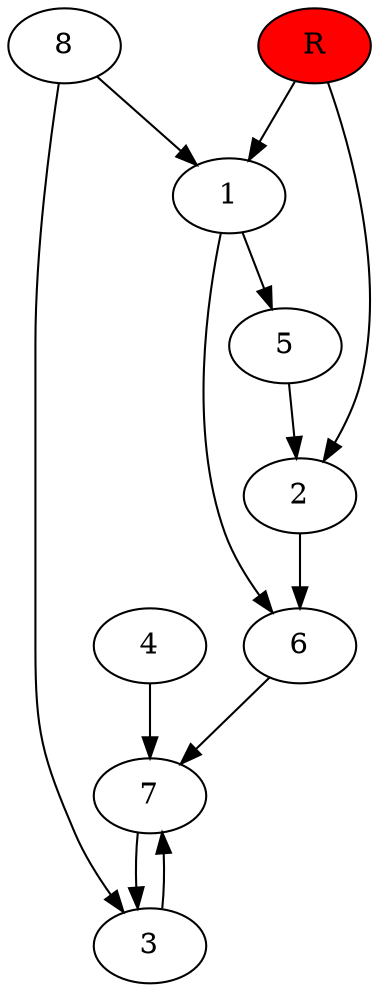 digraph prb22039 {
	1
	2
	3
	4
	5
	6
	7
	8
	R [fillcolor="#ff0000" style=filled]
	1 -> 5
	1 -> 6
	2 -> 6
	3 -> 7
	4 -> 7
	5 -> 2
	6 -> 7
	7 -> 3
	8 -> 1
	8 -> 3
	R -> 1
	R -> 2
}
